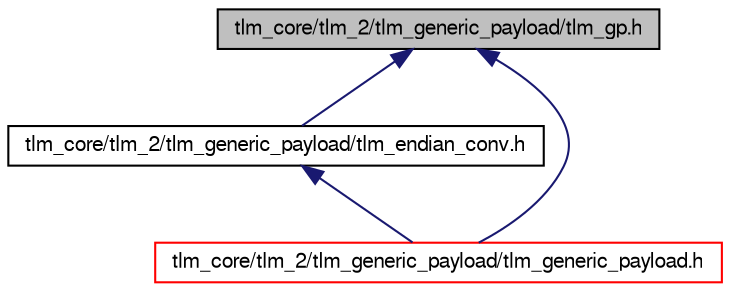 digraph G
{
  edge [fontname="FreeSans",fontsize="10",labelfontname="FreeSans",labelfontsize="10"];
  node [fontname="FreeSans",fontsize="10",shape=record];
  Node1 [label="tlm_core/tlm_2/tlm_generic_payload/tlm_gp.h",height=0.2,width=0.4,color="black", fillcolor="grey75", style="filled" fontcolor="black"];
  Node1 -> Node2 [dir=back,color="midnightblue",fontsize="10",style="solid",fontname="FreeSans"];
  Node2 [label="tlm_core/tlm_2/tlm_generic_payload/tlm_endian_conv.h",height=0.2,width=0.4,color="black", fillcolor="white", style="filled",URL="$a00148.html"];
  Node2 -> Node3 [dir=back,color="midnightblue",fontsize="10",style="solid",fontname="FreeSans"];
  Node3 [label="tlm_core/tlm_2/tlm_generic_payload/tlm_generic_payload.h",height=0.2,width=0.4,color="red", fillcolor="white", style="filled",URL="$a00149.html"];
  Node1 -> Node3 [dir=back,color="midnightblue",fontsize="10",style="solid",fontname="FreeSans"];
}
